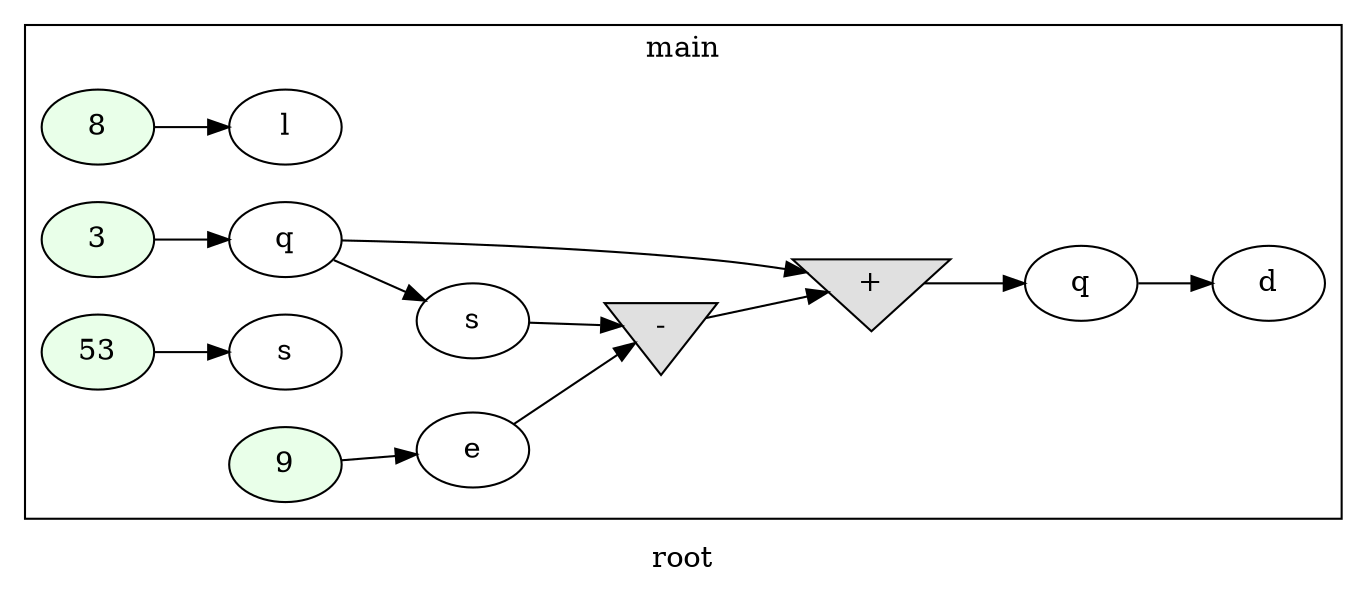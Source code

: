 digraph G
{
rankdir=LR;
label = "root";
subgraph cluster_1 {
label = "main";
parent = "G";
startinglines = "2_2";
	node_000001 [ label = "8", style=filled, fillcolor="#E9FFE9", startinglines=3 ]
	node_000002 [ label = "l", startingline=3 ]
	node_000003 [ label = "3", style=filled, fillcolor="#E9FFE9", startinglines=5 ]
	node_000004 [ label = "q", startingline=5 ]
	node_000005 [ label = "53", style=filled, fillcolor="#E9FFE9", startinglines=6 ]
	node_000006 [ label = "s", startingline=6 ]
	node_000007 [ label = "9", style=filled, fillcolor="#E9FFE9", startinglines=7 ]
	node_000008 [ label = "e", startingline=7 ]
	node_000009 [ label = "s", startingline=11 ]
	node_000010 [ label = "-", shape=invtriangle, style=filled, fillcolor="#E0E0E0", startinglines=12 ]
	node_000011 [ label = "+", shape=invtriangle, style=filled, fillcolor="#E0E0E0", startinglines=12 ]
	node_000012 [ label = "q", startingline=12 ]
	node_000013 [ label = "d", startingline=13 ]
}
	node_000001 -> node_000002
	node_000003 -> node_000004
	node_000004 -> node_000009
	node_000004 -> node_000011
	node_000005 -> node_000006
	node_000007 -> node_000008
	node_000008 -> node_000010
	node_000009 -> node_000010
	node_000010 -> node_000011
	node_000011 -> node_000012
	node_000012 -> node_000013
}
